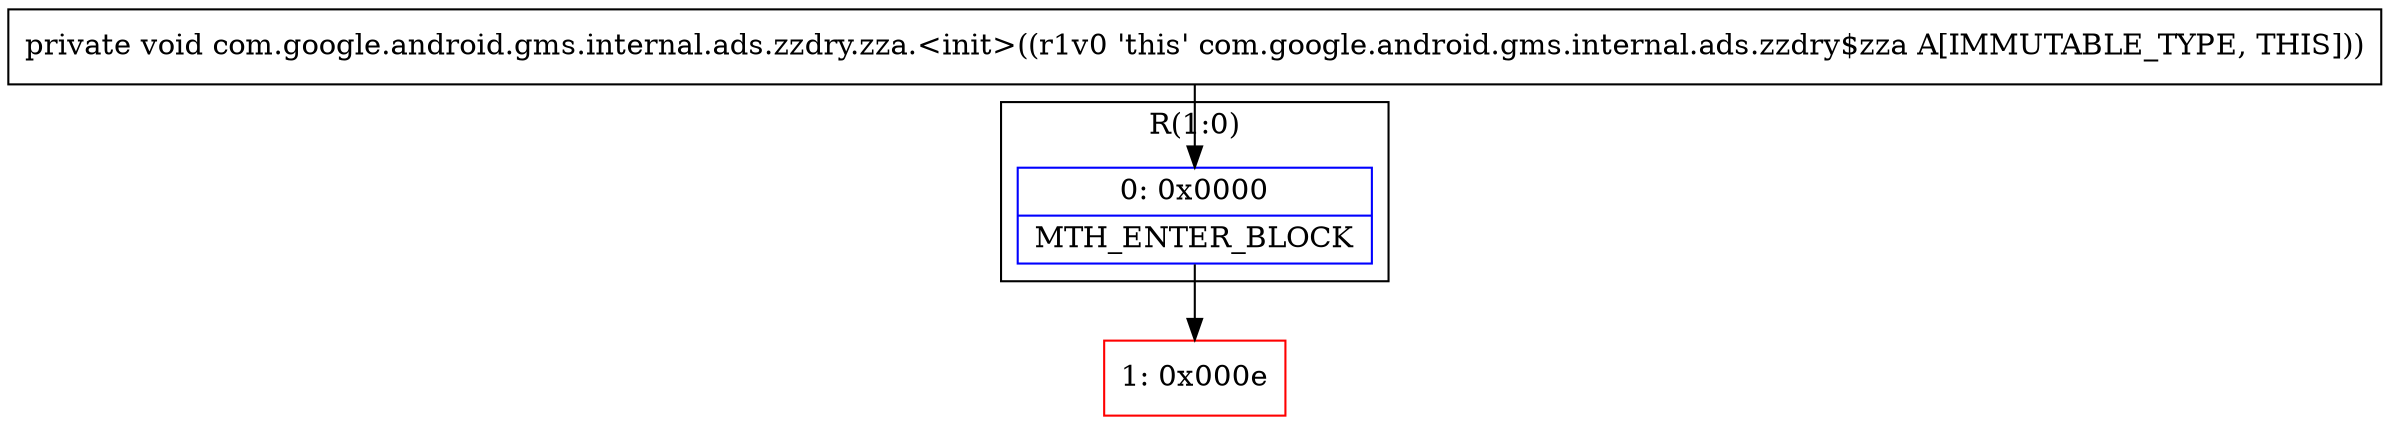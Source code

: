 digraph "CFG forcom.google.android.gms.internal.ads.zzdry.zza.\<init\>()V" {
subgraph cluster_Region_392891201 {
label = "R(1:0)";
node [shape=record,color=blue];
Node_0 [shape=record,label="{0\:\ 0x0000|MTH_ENTER_BLOCK\l}"];
}
Node_1 [shape=record,color=red,label="{1\:\ 0x000e}"];
MethodNode[shape=record,label="{private void com.google.android.gms.internal.ads.zzdry.zza.\<init\>((r1v0 'this' com.google.android.gms.internal.ads.zzdry$zza A[IMMUTABLE_TYPE, THIS])) }"];
MethodNode -> Node_0;
Node_0 -> Node_1;
}

